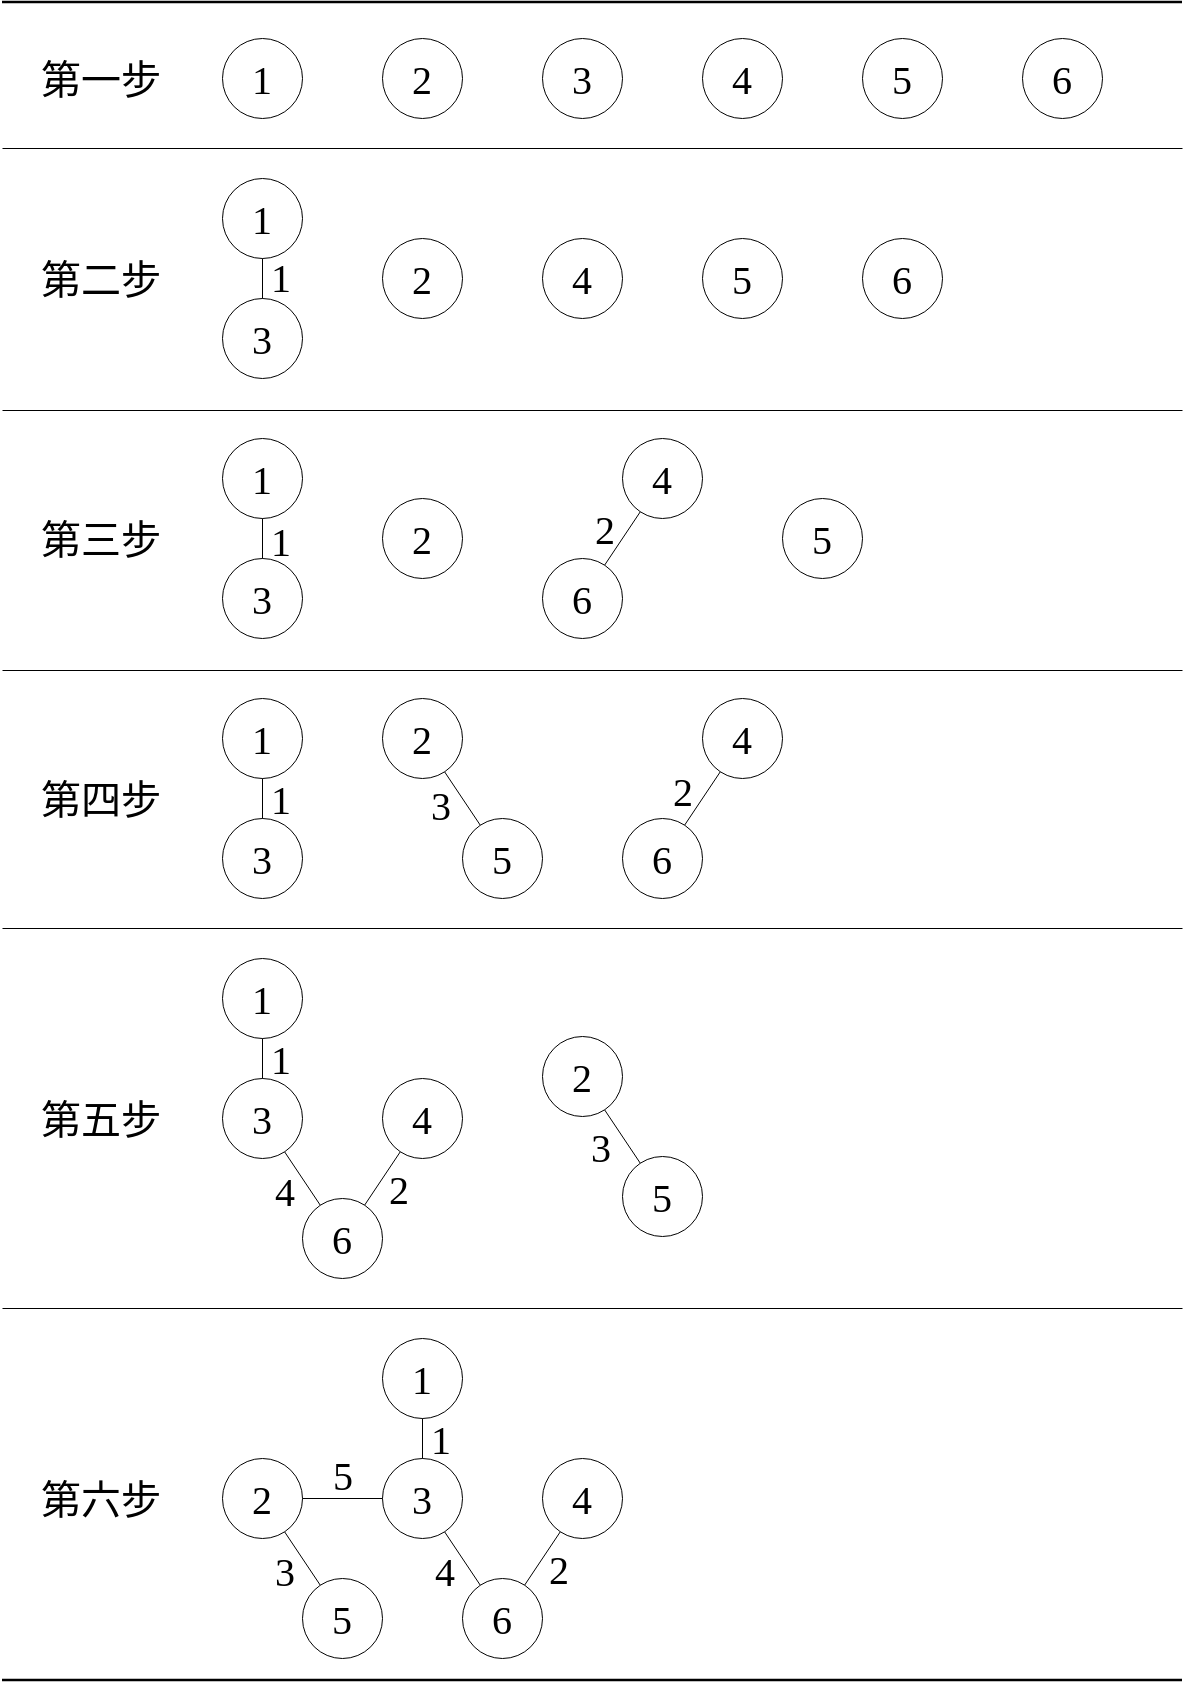 <mxfile>
    <diagram name="第 1 页" id="YeS9SldABpV4ri3Kkgmh">
        <mxGraphModel dx="1057" dy="688" grid="1" gridSize="10" guides="1" tooltips="1" connect="1" arrows="1" fold="1" page="1" pageScale="1" pageWidth="827" pageHeight="1169" math="0" shadow="0">
            <root>
                <mxCell id="0"/>
                <mxCell id="1" parent="0"/>
                <mxCell id="lFueTjJ-1u9m3FiK80w1-99" value="" style="group" parent="1" vertex="1" connectable="0">
                    <mxGeometry x="104" y="40" width="536" height="810" as="geometry"/>
                </mxCell>
                <mxCell id="lFueTjJ-1u9m3FiK80w1-23" value="" style="group;rounded=0;fillColor=none;" parent="lFueTjJ-1u9m3FiK80w1-99" vertex="1" connectable="0">
                    <mxGeometry width="536" height="40" as="geometry"/>
                </mxCell>
                <mxCell id="g7B2WHEcdGv1Wj2Cn3hY-25" value="&lt;font style=&quot;font-size: 20px;&quot; face=&quot;Times New Roman&quot;&gt;1&lt;/font&gt;" style="ellipse;whiteSpace=wrap;html=1;aspect=fixed;strokeWidth=0.5;" parent="lFueTjJ-1u9m3FiK80w1-23" vertex="1">
                    <mxGeometry x="96" width="40" height="40" as="geometry"/>
                </mxCell>
                <mxCell id="lFueTjJ-1u9m3FiK80w1-4" value="&lt;font style=&quot;font-size: 20px;&quot; face=&quot;Times New Roman&quot;&gt;2&lt;/font&gt;" style="ellipse;whiteSpace=wrap;html=1;aspect=fixed;strokeWidth=0.5;" parent="lFueTjJ-1u9m3FiK80w1-23" vertex="1">
                    <mxGeometry x="176" width="40" height="40" as="geometry"/>
                </mxCell>
                <mxCell id="lFueTjJ-1u9m3FiK80w1-5" value="&lt;font style=&quot;font-size: 20px;&quot; face=&quot;Times New Roman&quot;&gt;3&lt;/font&gt;" style="ellipse;whiteSpace=wrap;html=1;aspect=fixed;strokeWidth=0.5;" parent="lFueTjJ-1u9m3FiK80w1-23" vertex="1">
                    <mxGeometry x="256" width="40" height="40" as="geometry"/>
                </mxCell>
                <mxCell id="lFueTjJ-1u9m3FiK80w1-6" value="&lt;font style=&quot;font-size: 20px;&quot; face=&quot;Times New Roman&quot;&gt;4&lt;/font&gt;" style="ellipse;whiteSpace=wrap;html=1;aspect=fixed;strokeWidth=0.5;" parent="lFueTjJ-1u9m3FiK80w1-23" vertex="1">
                    <mxGeometry x="336" width="40" height="40" as="geometry"/>
                </mxCell>
                <mxCell id="lFueTjJ-1u9m3FiK80w1-7" value="&lt;font style=&quot;font-size: 20px;&quot; face=&quot;Times New Roman&quot;&gt;5&lt;/font&gt;" style="ellipse;whiteSpace=wrap;html=1;aspect=fixed;strokeWidth=0.5;" parent="lFueTjJ-1u9m3FiK80w1-23" vertex="1">
                    <mxGeometry x="416" width="40" height="40" as="geometry"/>
                </mxCell>
                <mxCell id="lFueTjJ-1u9m3FiK80w1-8" value="&lt;font style=&quot;font-size: 20px;&quot; face=&quot;Times New Roman&quot;&gt;6&lt;/font&gt;" style="ellipse;whiteSpace=wrap;html=1;aspect=fixed;strokeWidth=0.5;" parent="lFueTjJ-1u9m3FiK80w1-23" vertex="1">
                    <mxGeometry x="496" width="40" height="40" as="geometry"/>
                </mxCell>
                <mxCell id="lFueTjJ-1u9m3FiK80w1-9" value="&lt;span style=&quot;font-size: 20px;&quot;&gt;&lt;font&gt;第一步&lt;/font&gt;&lt;/span&gt;" style="text;html=1;align=center;verticalAlign=middle;resizable=0;points=[];autosize=1;strokeColor=none;fillColor=none;strokeWidth=2;fontFamily=SimSun;" parent="lFueTjJ-1u9m3FiK80w1-23" vertex="1">
                    <mxGeometry x="-5" width="80" height="40" as="geometry"/>
                </mxCell>
                <mxCell id="lFueTjJ-1u9m3FiK80w1-70" value="" style="group;strokeWidth=0.5;" parent="lFueTjJ-1u9m3FiK80w1-99" vertex="1" connectable="0">
                    <mxGeometry y="70" width="456" height="100" as="geometry"/>
                </mxCell>
                <mxCell id="lFueTjJ-1u9m3FiK80w1-26" value="&lt;font style=&quot;font-size: 20px;&quot; face=&quot;Times New Roman&quot;&gt;1&lt;/font&gt;" style="ellipse;whiteSpace=wrap;html=1;aspect=fixed;strokeWidth=0.5;" parent="lFueTjJ-1u9m3FiK80w1-70" vertex="1">
                    <mxGeometry x="96" width="40" height="40" as="geometry"/>
                </mxCell>
                <mxCell id="lFueTjJ-1u9m3FiK80w1-27" value="&lt;font style=&quot;font-size: 20px;&quot; face=&quot;Times New Roman&quot;&gt;3&lt;/font&gt;" style="ellipse;whiteSpace=wrap;html=1;aspect=fixed;strokeWidth=0.5;" parent="lFueTjJ-1u9m3FiK80w1-70" vertex="1">
                    <mxGeometry x="96" y="60" width="40" height="40" as="geometry"/>
                </mxCell>
                <mxCell id="lFueTjJ-1u9m3FiK80w1-28" value="" style="endArrow=none;html=1;rounded=0;strokeWidth=0.5;" parent="lFueTjJ-1u9m3FiK80w1-70" source="lFueTjJ-1u9m3FiK80w1-27" target="lFueTjJ-1u9m3FiK80w1-26" edge="1">
                    <mxGeometry width="50" height="50" relative="1" as="geometry">
                        <mxPoint x="296" y="120" as="sourcePoint"/>
                        <mxPoint x="346" y="70" as="targetPoint"/>
                    </mxGeometry>
                </mxCell>
                <mxCell id="lFueTjJ-1u9m3FiK80w1-29" value="&lt;font style=&quot;font-size: 20px;&quot; face=&quot;Times New Roman&quot;&gt;2&lt;/font&gt;" style="ellipse;whiteSpace=wrap;html=1;aspect=fixed;strokeWidth=0.5;" parent="lFueTjJ-1u9m3FiK80w1-70" vertex="1">
                    <mxGeometry x="176" y="30" width="40" height="40" as="geometry"/>
                </mxCell>
                <mxCell id="lFueTjJ-1u9m3FiK80w1-30" value="&lt;font style=&quot;font-size: 20px;&quot; face=&quot;Times New Roman&quot;&gt;4&lt;/font&gt;" style="ellipse;whiteSpace=wrap;html=1;aspect=fixed;strokeWidth=0.5;" parent="lFueTjJ-1u9m3FiK80w1-70" vertex="1">
                    <mxGeometry x="256" y="30" width="40" height="40" as="geometry"/>
                </mxCell>
                <mxCell id="lFueTjJ-1u9m3FiK80w1-31" value="&lt;font style=&quot;font-size: 20px;&quot; face=&quot;Times New Roman&quot;&gt;5&lt;/font&gt;" style="ellipse;whiteSpace=wrap;html=1;aspect=fixed;strokeWidth=0.5;" parent="lFueTjJ-1u9m3FiK80w1-70" vertex="1">
                    <mxGeometry x="336" y="30" width="40" height="40" as="geometry"/>
                </mxCell>
                <mxCell id="lFueTjJ-1u9m3FiK80w1-32" value="&lt;font style=&quot;font-size: 20px;&quot; face=&quot;Times New Roman&quot;&gt;6&lt;/font&gt;" style="ellipse;whiteSpace=wrap;html=1;aspect=fixed;strokeWidth=0.5;" parent="lFueTjJ-1u9m3FiK80w1-70" vertex="1">
                    <mxGeometry x="416" y="30" width="40" height="40" as="geometry"/>
                </mxCell>
                <mxCell id="lFueTjJ-1u9m3FiK80w1-33" value="&lt;font&gt;&lt;span style=&quot;font-size: 20px;&quot;&gt;第二步&lt;/span&gt;&lt;/font&gt;" style="text;html=1;align=center;verticalAlign=middle;resizable=0;points=[];autosize=1;strokeColor=none;fillColor=none;strokeWidth=0.5;fontFamily=SimSun;" parent="lFueTjJ-1u9m3FiK80w1-70" vertex="1">
                    <mxGeometry x="-5" y="30" width="80" height="40" as="geometry"/>
                </mxCell>
                <mxCell id="lFueTjJ-1u9m3FiK80w1-34" value="&lt;font style=&quot;font-size: 20px;&quot; face=&quot;Times New Roman&quot;&gt;1&lt;/font&gt;" style="text;html=1;align=center;verticalAlign=middle;resizable=0;points=[];autosize=1;strokeColor=none;fillColor=none;strokeWidth=0.5;" parent="lFueTjJ-1u9m3FiK80w1-70" vertex="1">
                    <mxGeometry x="110" y="29" width="30" height="40" as="geometry"/>
                </mxCell>
                <mxCell id="lFueTjJ-1u9m3FiK80w1-76" value="" style="group;strokeWidth=0.5;" parent="lFueTjJ-1u9m3FiK80w1-99" vertex="1" connectable="0">
                    <mxGeometry y="200" width="416" height="100" as="geometry"/>
                </mxCell>
                <mxCell id="lFueTjJ-1u9m3FiK80w1-12" value="&lt;font style=&quot;font-size: 20px;&quot; face=&quot;Times New Roman&quot;&gt;1&lt;/font&gt;" style="ellipse;whiteSpace=wrap;html=1;aspect=fixed;strokeWidth=0.5;" parent="lFueTjJ-1u9m3FiK80w1-76" vertex="1">
                    <mxGeometry x="96" width="40" height="40" as="geometry"/>
                </mxCell>
                <mxCell id="lFueTjJ-1u9m3FiK80w1-14" value="&lt;font style=&quot;font-size: 20px;&quot; face=&quot;Times New Roman&quot;&gt;3&lt;/font&gt;" style="ellipse;whiteSpace=wrap;html=1;aspect=fixed;strokeWidth=0.5;" parent="lFueTjJ-1u9m3FiK80w1-76" vertex="1">
                    <mxGeometry x="96" y="60" width="40" height="40" as="geometry"/>
                </mxCell>
                <mxCell id="lFueTjJ-1u9m3FiK80w1-20" value="" style="endArrow=none;html=1;rounded=0;strokeWidth=0.5;" parent="lFueTjJ-1u9m3FiK80w1-76" source="lFueTjJ-1u9m3FiK80w1-14" target="lFueTjJ-1u9m3FiK80w1-12" edge="1">
                    <mxGeometry width="50" height="50" relative="1" as="geometry">
                        <mxPoint x="296" y="120" as="sourcePoint"/>
                        <mxPoint x="346" y="70" as="targetPoint"/>
                    </mxGeometry>
                </mxCell>
                <mxCell id="lFueTjJ-1u9m3FiK80w1-13" value="&lt;font style=&quot;font-size: 20px;&quot; face=&quot;Times New Roman&quot;&gt;2&lt;/font&gt;" style="ellipse;whiteSpace=wrap;html=1;aspect=fixed;strokeWidth=0.5;" parent="lFueTjJ-1u9m3FiK80w1-76" vertex="1">
                    <mxGeometry x="176" y="30" width="40" height="40" as="geometry"/>
                </mxCell>
                <mxCell id="lFueTjJ-1u9m3FiK80w1-15" value="&lt;font style=&quot;font-size: 20px;&quot; face=&quot;Times New Roman&quot;&gt;4&lt;/font&gt;" style="ellipse;whiteSpace=wrap;html=1;aspect=fixed;strokeWidth=0.5;" parent="lFueTjJ-1u9m3FiK80w1-76" vertex="1">
                    <mxGeometry x="296" width="40" height="40" as="geometry"/>
                </mxCell>
                <mxCell id="lFueTjJ-1u9m3FiK80w1-16" value="&lt;font style=&quot;font-size: 20px;&quot; face=&quot;Times New Roman&quot;&gt;5&lt;/font&gt;" style="ellipse;whiteSpace=wrap;html=1;aspect=fixed;strokeWidth=0.5;" parent="lFueTjJ-1u9m3FiK80w1-76" vertex="1">
                    <mxGeometry x="376" y="30" width="40" height="40" as="geometry"/>
                </mxCell>
                <mxCell id="lFueTjJ-1u9m3FiK80w1-17" value="&lt;font style=&quot;font-size: 20px;&quot; face=&quot;Times New Roman&quot;&gt;6&lt;/font&gt;" style="ellipse;whiteSpace=wrap;html=1;aspect=fixed;strokeWidth=0.5;" parent="lFueTjJ-1u9m3FiK80w1-76" vertex="1">
                    <mxGeometry x="256" y="60" width="40" height="40" as="geometry"/>
                </mxCell>
                <mxCell id="lFueTjJ-1u9m3FiK80w1-18" value="&lt;font style=&quot;font-size: 20px;&quot;&gt;第三步&lt;/font&gt;" style="text;html=1;align=center;verticalAlign=middle;resizable=0;points=[];autosize=1;strokeColor=none;fillColor=none;strokeWidth=0.5;fontFamily=SimSun;" parent="lFueTjJ-1u9m3FiK80w1-76" vertex="1">
                    <mxGeometry x="-5" y="30" width="80" height="40" as="geometry"/>
                </mxCell>
                <mxCell id="lFueTjJ-1u9m3FiK80w1-21" value="&lt;font style=&quot;font-size: 20px;&quot; face=&quot;Times New Roman&quot;&gt;1&lt;/font&gt;" style="text;html=1;align=center;verticalAlign=middle;resizable=0;points=[];autosize=1;strokeColor=none;fillColor=none;strokeWidth=0.5;" parent="lFueTjJ-1u9m3FiK80w1-76" vertex="1">
                    <mxGeometry x="110" y="31" width="30" height="40" as="geometry"/>
                </mxCell>
                <mxCell id="lFueTjJ-1u9m3FiK80w1-35" value="" style="endArrow=none;html=1;rounded=0;fontFamily=Helvetica;fontSize=12;fontColor=default;strokeWidth=0.5;" parent="lFueTjJ-1u9m3FiK80w1-76" source="lFueTjJ-1u9m3FiK80w1-17" target="lFueTjJ-1u9m3FiK80w1-15" edge="1">
                    <mxGeometry width="50" height="50" relative="1" as="geometry">
                        <mxPoint x="286" y="40" as="sourcePoint"/>
                        <mxPoint x="336" y="-10" as="targetPoint"/>
                    </mxGeometry>
                </mxCell>
                <mxCell id="lFueTjJ-1u9m3FiK80w1-36" value="&lt;font style=&quot;font-size: 20px;&quot; face=&quot;Times New Roman&quot;&gt;2&lt;/font&gt;" style="text;html=1;align=center;verticalAlign=middle;resizable=0;points=[];autosize=1;strokeColor=none;fillColor=none;strokeWidth=0.5;" parent="lFueTjJ-1u9m3FiK80w1-76" vertex="1">
                    <mxGeometry x="272" y="25" width="30" height="40" as="geometry"/>
                </mxCell>
                <mxCell id="lFueTjJ-1u9m3FiK80w1-78" value="" style="group;strokeWidth=0.5;" parent="lFueTjJ-1u9m3FiK80w1-99" vertex="1" connectable="0">
                    <mxGeometry y="330" width="376" height="100" as="geometry"/>
                </mxCell>
                <mxCell id="lFueTjJ-1u9m3FiK80w1-39" value="&lt;font style=&quot;font-size: 20px;&quot; face=&quot;Times New Roman&quot;&gt;1&lt;/font&gt;" style="ellipse;whiteSpace=wrap;html=1;aspect=fixed;strokeWidth=0.5;" parent="lFueTjJ-1u9m3FiK80w1-78" vertex="1">
                    <mxGeometry x="96" width="40" height="40" as="geometry"/>
                </mxCell>
                <mxCell id="lFueTjJ-1u9m3FiK80w1-40" value="&lt;font style=&quot;font-size: 20px;&quot; face=&quot;Times New Roman&quot;&gt;3&lt;/font&gt;" style="ellipse;whiteSpace=wrap;html=1;aspect=fixed;strokeWidth=0.5;" parent="lFueTjJ-1u9m3FiK80w1-78" vertex="1">
                    <mxGeometry x="96" y="60" width="40" height="40" as="geometry"/>
                </mxCell>
                <mxCell id="lFueTjJ-1u9m3FiK80w1-41" value="" style="endArrow=none;html=1;rounded=0;strokeWidth=0.5;" parent="lFueTjJ-1u9m3FiK80w1-78" source="lFueTjJ-1u9m3FiK80w1-40" target="lFueTjJ-1u9m3FiK80w1-39" edge="1">
                    <mxGeometry width="50" height="50" relative="1" as="geometry">
                        <mxPoint x="296" y="120" as="sourcePoint"/>
                        <mxPoint x="346" y="70" as="targetPoint"/>
                    </mxGeometry>
                </mxCell>
                <mxCell id="lFueTjJ-1u9m3FiK80w1-42" value="&lt;font style=&quot;font-size: 20px;&quot; face=&quot;Times New Roman&quot;&gt;2&lt;/font&gt;" style="ellipse;whiteSpace=wrap;html=1;aspect=fixed;strokeWidth=0.5;" parent="lFueTjJ-1u9m3FiK80w1-78" vertex="1">
                    <mxGeometry x="176" width="40" height="40" as="geometry"/>
                </mxCell>
                <mxCell id="lFueTjJ-1u9m3FiK80w1-43" value="&lt;font style=&quot;font-size: 20px;&quot; face=&quot;Times New Roman&quot;&gt;4&lt;/font&gt;" style="ellipse;whiteSpace=wrap;html=1;aspect=fixed;strokeWidth=0.5;" parent="lFueTjJ-1u9m3FiK80w1-78" vertex="1">
                    <mxGeometry x="336" width="40" height="40" as="geometry"/>
                </mxCell>
                <mxCell id="lFueTjJ-1u9m3FiK80w1-44" value="&lt;font style=&quot;font-size: 20px;&quot; face=&quot;Times New Roman&quot;&gt;5&lt;/font&gt;" style="ellipse;whiteSpace=wrap;html=1;aspect=fixed;strokeWidth=0.5;" parent="lFueTjJ-1u9m3FiK80w1-78" vertex="1">
                    <mxGeometry x="216" y="60" width="40" height="40" as="geometry"/>
                </mxCell>
                <mxCell id="lFueTjJ-1u9m3FiK80w1-45" value="&lt;font style=&quot;font-size: 20px;&quot; face=&quot;Times New Roman&quot;&gt;6&lt;/font&gt;" style="ellipse;whiteSpace=wrap;html=1;aspect=fixed;strokeWidth=0.5;" parent="lFueTjJ-1u9m3FiK80w1-78" vertex="1">
                    <mxGeometry x="296" y="60" width="40" height="40" as="geometry"/>
                </mxCell>
                <mxCell id="lFueTjJ-1u9m3FiK80w1-46" value="&lt;font style=&quot;font-size: 20px;&quot;&gt;第四步&lt;/font&gt;" style="text;html=1;align=center;verticalAlign=middle;resizable=0;points=[];autosize=1;strokeColor=none;fillColor=none;strokeWidth=0.5;fontFamily=SimSun;" parent="lFueTjJ-1u9m3FiK80w1-78" vertex="1">
                    <mxGeometry x="-5" y="30" width="80" height="40" as="geometry"/>
                </mxCell>
                <mxCell id="lFueTjJ-1u9m3FiK80w1-47" value="&lt;font style=&quot;font-size: 20px;&quot; face=&quot;Times New Roman&quot;&gt;1&lt;/font&gt;" style="text;html=1;align=center;verticalAlign=middle;resizable=0;points=[];autosize=1;strokeColor=none;fillColor=none;strokeWidth=0.5;" parent="lFueTjJ-1u9m3FiK80w1-78" vertex="1">
                    <mxGeometry x="110" y="30" width="30" height="40" as="geometry"/>
                </mxCell>
                <mxCell id="lFueTjJ-1u9m3FiK80w1-48" value="" style="endArrow=none;html=1;rounded=0;fontFamily=Helvetica;fontSize=12;fontColor=default;strokeWidth=0.5;" parent="lFueTjJ-1u9m3FiK80w1-78" source="lFueTjJ-1u9m3FiK80w1-45" target="lFueTjJ-1u9m3FiK80w1-43" edge="1">
                    <mxGeometry width="50" height="50" relative="1" as="geometry">
                        <mxPoint x="326" y="40" as="sourcePoint"/>
                        <mxPoint x="376" y="-10" as="targetPoint"/>
                    </mxGeometry>
                </mxCell>
                <mxCell id="lFueTjJ-1u9m3FiK80w1-49" value="&lt;font style=&quot;font-size: 20px;&quot; face=&quot;Times New Roman&quot;&gt;2&lt;/font&gt;" style="text;html=1;align=center;verticalAlign=middle;resizable=0;points=[];autosize=1;strokeColor=none;fillColor=none;strokeWidth=0.5;" parent="lFueTjJ-1u9m3FiK80w1-78" vertex="1">
                    <mxGeometry x="311" y="26" width="30" height="40" as="geometry"/>
                </mxCell>
                <mxCell id="lFueTjJ-1u9m3FiK80w1-50" value="" style="endArrow=none;html=1;rounded=0;fontFamily=Helvetica;fontSize=12;fontColor=default;strokeWidth=0.5;" parent="lFueTjJ-1u9m3FiK80w1-78" source="lFueTjJ-1u9m3FiK80w1-42" target="lFueTjJ-1u9m3FiK80w1-44" edge="1">
                    <mxGeometry width="50" height="50" relative="1" as="geometry">
                        <mxPoint x="286" as="sourcePoint"/>
                        <mxPoint x="336" y="-50" as="targetPoint"/>
                    </mxGeometry>
                </mxCell>
                <mxCell id="lFueTjJ-1u9m3FiK80w1-51" value="&lt;font style=&quot;font-size: 20px;&quot; face=&quot;Times New Roman&quot;&gt;3&lt;/font&gt;" style="text;html=1;align=center;verticalAlign=middle;resizable=0;points=[];autosize=1;strokeColor=none;fillColor=none;strokeWidth=0.5;" parent="lFueTjJ-1u9m3FiK80w1-78" vertex="1">
                    <mxGeometry x="190" y="33" width="30" height="40" as="geometry"/>
                </mxCell>
                <mxCell id="lFueTjJ-1u9m3FiK80w1-79" value="" style="group;strokeWidth=0.5;" parent="lFueTjJ-1u9m3FiK80w1-99" vertex="1" connectable="0">
                    <mxGeometry y="460" width="336" height="160" as="geometry"/>
                </mxCell>
                <mxCell id="lFueTjJ-1u9m3FiK80w1-54" value="&lt;font style=&quot;font-size: 20px;&quot; face=&quot;Times New Roman&quot;&gt;1&lt;/font&gt;" style="ellipse;whiteSpace=wrap;html=1;aspect=fixed;strokeWidth=0.5;" parent="lFueTjJ-1u9m3FiK80w1-79" vertex="1">
                    <mxGeometry x="96" width="40" height="40" as="geometry"/>
                </mxCell>
                <mxCell id="lFueTjJ-1u9m3FiK80w1-55" value="&lt;font style=&quot;font-size: 20px;&quot; face=&quot;Times New Roman&quot;&gt;3&lt;/font&gt;" style="ellipse;whiteSpace=wrap;html=1;aspect=fixed;strokeWidth=0.5;" parent="lFueTjJ-1u9m3FiK80w1-79" vertex="1">
                    <mxGeometry x="96" y="60" width="40" height="40" as="geometry"/>
                </mxCell>
                <mxCell id="lFueTjJ-1u9m3FiK80w1-56" value="" style="endArrow=none;html=1;rounded=0;strokeWidth=0.5;" parent="lFueTjJ-1u9m3FiK80w1-79" source="lFueTjJ-1u9m3FiK80w1-55" target="lFueTjJ-1u9m3FiK80w1-54" edge="1">
                    <mxGeometry width="50" height="50" relative="1" as="geometry">
                        <mxPoint x="296" y="110" as="sourcePoint"/>
                        <mxPoint x="346" y="60" as="targetPoint"/>
                    </mxGeometry>
                </mxCell>
                <mxCell id="lFueTjJ-1u9m3FiK80w1-58" value="&lt;font style=&quot;font-size: 20px;&quot; face=&quot;Times New Roman&quot;&gt;4&lt;/font&gt;" style="ellipse;whiteSpace=wrap;html=1;aspect=fixed;strokeWidth=0.5;" parent="lFueTjJ-1u9m3FiK80w1-79" vertex="1">
                    <mxGeometry x="176" y="60" width="40" height="40" as="geometry"/>
                </mxCell>
                <mxCell id="lFueTjJ-1u9m3FiK80w1-60" value="&lt;font style=&quot;font-size: 20px;&quot; face=&quot;Times New Roman&quot;&gt;6&lt;/font&gt;" style="ellipse;whiteSpace=wrap;html=1;aspect=fixed;strokeWidth=0.5;" parent="lFueTjJ-1u9m3FiK80w1-79" vertex="1">
                    <mxGeometry x="136" y="120" width="40" height="40" as="geometry"/>
                </mxCell>
                <mxCell id="lFueTjJ-1u9m3FiK80w1-61" value="&lt;font style=&quot;font-size: 20px;&quot;&gt;第五步&lt;/font&gt;" style="text;html=1;align=center;verticalAlign=middle;resizable=0;points=[];autosize=1;strokeColor=none;fillColor=none;strokeWidth=0.5;fontFamily=SimSun;" parent="lFueTjJ-1u9m3FiK80w1-79" vertex="1">
                    <mxGeometry x="-5" y="60" width="80" height="40" as="geometry"/>
                </mxCell>
                <mxCell id="lFueTjJ-1u9m3FiK80w1-62" value="&lt;font style=&quot;font-size: 20px;&quot; face=&quot;Times New Roman&quot;&gt;1&lt;/font&gt;" style="text;html=1;align=center;verticalAlign=middle;resizable=0;points=[];autosize=1;strokeColor=none;fillColor=none;strokeWidth=0.5;" parent="lFueTjJ-1u9m3FiK80w1-79" vertex="1">
                    <mxGeometry x="110" y="30" width="30" height="40" as="geometry"/>
                </mxCell>
                <mxCell id="lFueTjJ-1u9m3FiK80w1-63" value="" style="endArrow=none;html=1;rounded=0;fontFamily=Helvetica;fontSize=12;fontColor=default;strokeWidth=0.5;" parent="lFueTjJ-1u9m3FiK80w1-79" source="lFueTjJ-1u9m3FiK80w1-60" target="lFueTjJ-1u9m3FiK80w1-58" edge="1">
                    <mxGeometry width="50" height="50" relative="1" as="geometry">
                        <mxPoint x="166" y="110" as="sourcePoint"/>
                        <mxPoint x="216" y="60" as="targetPoint"/>
                    </mxGeometry>
                </mxCell>
                <mxCell id="lFueTjJ-1u9m3FiK80w1-64" value="&lt;font style=&quot;font-size: 20px;&quot; face=&quot;Times New Roman&quot;&gt;2&lt;/font&gt;" style="text;html=1;align=center;verticalAlign=middle;resizable=0;points=[];autosize=1;strokeColor=none;fillColor=none;strokeWidth=0.5;" parent="lFueTjJ-1u9m3FiK80w1-79" vertex="1">
                    <mxGeometry x="169" y="95" width="30" height="40" as="geometry"/>
                </mxCell>
                <mxCell id="lFueTjJ-1u9m3FiK80w1-67" value="" style="endArrow=none;html=1;rounded=0;fontFamily=Helvetica;fontSize=12;fontColor=default;strokeWidth=0.5;" parent="lFueTjJ-1u9m3FiK80w1-79" source="lFueTjJ-1u9m3FiK80w1-55" target="lFueTjJ-1u9m3FiK80w1-60" edge="1">
                    <mxGeometry width="50" height="50" relative="1" as="geometry">
                        <mxPoint x="286" y="70" as="sourcePoint"/>
                        <mxPoint x="336" y="20" as="targetPoint"/>
                    </mxGeometry>
                </mxCell>
                <mxCell id="lFueTjJ-1u9m3FiK80w1-68" value="&lt;font style=&quot;font-size: 20px;&quot; face=&quot;Times New Roman&quot;&gt;4&lt;/font&gt;" style="text;html=1;align=center;verticalAlign=middle;resizable=0;points=[];autosize=1;strokeColor=none;fillColor=none;strokeWidth=0.5;" parent="lFueTjJ-1u9m3FiK80w1-79" vertex="1">
                    <mxGeometry x="112" y="96" width="30" height="40" as="geometry"/>
                </mxCell>
                <mxCell id="lFueTjJ-1u9m3FiK80w1-72" value="&lt;font style=&quot;font-size: 20px;&quot; face=&quot;Times New Roman&quot;&gt;2&lt;/font&gt;" style="ellipse;whiteSpace=wrap;html=1;aspect=fixed;strokeWidth=0.5;" parent="lFueTjJ-1u9m3FiK80w1-79" vertex="1">
                    <mxGeometry x="256" y="39" width="40" height="40" as="geometry"/>
                </mxCell>
                <mxCell id="lFueTjJ-1u9m3FiK80w1-73" value="&lt;font style=&quot;font-size: 20px;&quot; face=&quot;Times New Roman&quot;&gt;5&lt;/font&gt;" style="ellipse;whiteSpace=wrap;html=1;aspect=fixed;strokeWidth=0.5;" parent="lFueTjJ-1u9m3FiK80w1-79" vertex="1">
                    <mxGeometry x="296" y="99" width="40" height="40" as="geometry"/>
                </mxCell>
                <mxCell id="lFueTjJ-1u9m3FiK80w1-74" value="" style="endArrow=none;html=1;rounded=0;fontFamily=Helvetica;fontSize=12;fontColor=default;strokeWidth=0.5;" parent="lFueTjJ-1u9m3FiK80w1-79" source="lFueTjJ-1u9m3FiK80w1-72" target="lFueTjJ-1u9m3FiK80w1-73" edge="1">
                    <mxGeometry width="50" height="50" relative="1" as="geometry">
                        <mxPoint x="366" y="39" as="sourcePoint"/>
                        <mxPoint x="416" y="-11" as="targetPoint"/>
                    </mxGeometry>
                </mxCell>
                <mxCell id="lFueTjJ-1u9m3FiK80w1-75" value="&lt;font style=&quot;font-size: 20px;&quot; face=&quot;Times New Roman&quot;&gt;3&lt;/font&gt;" style="text;html=1;align=center;verticalAlign=middle;resizable=0;points=[];autosize=1;strokeColor=none;fillColor=none;strokeWidth=0.5;" parent="lFueTjJ-1u9m3FiK80w1-79" vertex="1">
                    <mxGeometry x="270" y="74" width="30" height="40" as="geometry"/>
                </mxCell>
                <mxCell id="lFueTjJ-1u9m3FiK80w1-98" value="" style="group" parent="lFueTjJ-1u9m3FiK80w1-99" vertex="1" connectable="0">
                    <mxGeometry y="650" width="296" height="160" as="geometry"/>
                </mxCell>
                <mxCell id="lFueTjJ-1u9m3FiK80w1-81" value="&lt;font style=&quot;font-size: 20px;&quot; face=&quot;Times New Roman&quot;&gt;1&lt;/font&gt;" style="ellipse;whiteSpace=wrap;html=1;aspect=fixed;strokeWidth=0.5;" parent="lFueTjJ-1u9m3FiK80w1-98" vertex="1">
                    <mxGeometry x="176" width="40" height="40" as="geometry"/>
                </mxCell>
                <mxCell id="lFueTjJ-1u9m3FiK80w1-82" value="&lt;font style=&quot;font-size: 20px;&quot; face=&quot;Times New Roman&quot;&gt;3&lt;/font&gt;" style="ellipse;whiteSpace=wrap;html=1;aspect=fixed;strokeWidth=0.5;" parent="lFueTjJ-1u9m3FiK80w1-98" vertex="1">
                    <mxGeometry x="176" y="60" width="40" height="40" as="geometry"/>
                </mxCell>
                <mxCell id="lFueTjJ-1u9m3FiK80w1-83" value="" style="endArrow=none;html=1;rounded=0;strokeWidth=0.5;" parent="lFueTjJ-1u9m3FiK80w1-98" source="lFueTjJ-1u9m3FiK80w1-82" target="lFueTjJ-1u9m3FiK80w1-81" edge="1">
                    <mxGeometry width="50" height="50" relative="1" as="geometry">
                        <mxPoint x="376" y="110" as="sourcePoint"/>
                        <mxPoint x="426" y="60" as="targetPoint"/>
                    </mxGeometry>
                </mxCell>
                <mxCell id="lFueTjJ-1u9m3FiK80w1-84" value="&lt;font style=&quot;font-size: 20px;&quot; face=&quot;Times New Roman&quot;&gt;4&lt;/font&gt;" style="ellipse;whiteSpace=wrap;html=1;aspect=fixed;strokeWidth=0.5;" parent="lFueTjJ-1u9m3FiK80w1-98" vertex="1">
                    <mxGeometry x="256" y="60" width="40" height="40" as="geometry"/>
                </mxCell>
                <mxCell id="lFueTjJ-1u9m3FiK80w1-85" value="&lt;font style=&quot;font-size: 20px;&quot; face=&quot;Times New Roman&quot;&gt;6&lt;/font&gt;" style="ellipse;whiteSpace=wrap;html=1;aspect=fixed;strokeWidth=0.5;" parent="lFueTjJ-1u9m3FiK80w1-98" vertex="1">
                    <mxGeometry x="216" y="120" width="40" height="40" as="geometry"/>
                </mxCell>
                <mxCell id="lFueTjJ-1u9m3FiK80w1-86" value="&lt;font style=&quot;font-size: 20px;&quot;&gt;第六步&lt;/font&gt;" style="text;html=1;align=center;verticalAlign=middle;resizable=0;points=[];autosize=1;strokeColor=none;fillColor=none;strokeWidth=2;fontFamily=SimSun;" parent="lFueTjJ-1u9m3FiK80w1-98" vertex="1">
                    <mxGeometry x="-5" y="60" width="80" height="40" as="geometry"/>
                </mxCell>
                <mxCell id="lFueTjJ-1u9m3FiK80w1-87" value="&lt;font style=&quot;font-size: 20px;&quot; face=&quot;Times New Roman&quot;&gt;1&lt;/font&gt;" style="text;html=1;align=center;verticalAlign=middle;resizable=0;points=[];autosize=1;strokeColor=none;fillColor=none;strokeWidth=0.5;" parent="lFueTjJ-1u9m3FiK80w1-98" vertex="1">
                    <mxGeometry x="190" y="30" width="30" height="40" as="geometry"/>
                </mxCell>
                <mxCell id="lFueTjJ-1u9m3FiK80w1-88" value="" style="endArrow=none;html=1;rounded=0;fontFamily=Helvetica;fontSize=12;fontColor=default;strokeWidth=0.5;" parent="lFueTjJ-1u9m3FiK80w1-98" source="lFueTjJ-1u9m3FiK80w1-85" target="lFueTjJ-1u9m3FiK80w1-84" edge="1">
                    <mxGeometry width="50" height="50" relative="1" as="geometry">
                        <mxPoint x="246" y="110" as="sourcePoint"/>
                        <mxPoint x="296" y="60" as="targetPoint"/>
                    </mxGeometry>
                </mxCell>
                <mxCell id="lFueTjJ-1u9m3FiK80w1-89" value="&lt;font style=&quot;font-size: 20px;&quot; face=&quot;Times New Roman&quot;&gt;2&lt;/font&gt;" style="text;html=1;align=center;verticalAlign=middle;resizable=0;points=[];autosize=1;strokeColor=none;fillColor=none;strokeWidth=0.5;" parent="lFueTjJ-1u9m3FiK80w1-98" vertex="1">
                    <mxGeometry x="249" y="95" width="30" height="40" as="geometry"/>
                </mxCell>
                <mxCell id="lFueTjJ-1u9m3FiK80w1-90" value="" style="endArrow=none;html=1;rounded=0;fontFamily=Helvetica;fontSize=12;fontColor=default;strokeWidth=0.5;" parent="lFueTjJ-1u9m3FiK80w1-98" source="lFueTjJ-1u9m3FiK80w1-82" target="lFueTjJ-1u9m3FiK80w1-85" edge="1">
                    <mxGeometry width="50" height="50" relative="1" as="geometry">
                        <mxPoint x="366" y="70" as="sourcePoint"/>
                        <mxPoint x="416" y="20" as="targetPoint"/>
                    </mxGeometry>
                </mxCell>
                <mxCell id="lFueTjJ-1u9m3FiK80w1-91" value="&lt;font style=&quot;font-size: 20px;&quot; face=&quot;Times New Roman&quot;&gt;4&lt;/font&gt;" style="text;html=1;align=center;verticalAlign=middle;resizable=0;points=[];autosize=1;strokeColor=none;fillColor=none;strokeWidth=0.5;" parent="lFueTjJ-1u9m3FiK80w1-98" vertex="1">
                    <mxGeometry x="192" y="96" width="30" height="40" as="geometry"/>
                </mxCell>
                <mxCell id="lFueTjJ-1u9m3FiK80w1-92" value="&lt;font style=&quot;font-size: 20px;&quot; face=&quot;Times New Roman&quot;&gt;2&lt;/font&gt;" style="ellipse;whiteSpace=wrap;html=1;aspect=fixed;strokeWidth=0.5;" parent="lFueTjJ-1u9m3FiK80w1-98" vertex="1">
                    <mxGeometry x="96" y="60" width="40" height="40" as="geometry"/>
                </mxCell>
                <mxCell id="lFueTjJ-1u9m3FiK80w1-93" value="&lt;font style=&quot;font-size: 20px;&quot; face=&quot;Times New Roman&quot;&gt;5&lt;/font&gt;" style="ellipse;whiteSpace=wrap;html=1;aspect=fixed;strokeWidth=0.5;" parent="lFueTjJ-1u9m3FiK80w1-98" vertex="1">
                    <mxGeometry x="136" y="120" width="40" height="40" as="geometry"/>
                </mxCell>
                <mxCell id="lFueTjJ-1u9m3FiK80w1-94" value="" style="endArrow=none;html=1;rounded=0;fontFamily=Helvetica;fontSize=12;fontColor=default;strokeWidth=0.5;" parent="lFueTjJ-1u9m3FiK80w1-98" source="lFueTjJ-1u9m3FiK80w1-92" target="lFueTjJ-1u9m3FiK80w1-93" edge="1">
                    <mxGeometry width="50" height="50" relative="1" as="geometry">
                        <mxPoint x="206" y="60" as="sourcePoint"/>
                        <mxPoint x="256" y="10" as="targetPoint"/>
                    </mxGeometry>
                </mxCell>
                <mxCell id="lFueTjJ-1u9m3FiK80w1-95" value="&lt;font style=&quot;font-size: 20px;&quot; face=&quot;Times New Roman&quot;&gt;3&lt;/font&gt;" style="text;html=1;align=center;verticalAlign=middle;resizable=0;points=[];autosize=1;strokeColor=none;fillColor=none;strokeWidth=0.5;" parent="lFueTjJ-1u9m3FiK80w1-98" vertex="1">
                    <mxGeometry x="112" y="96" width="30" height="40" as="geometry"/>
                </mxCell>
                <mxCell id="lFueTjJ-1u9m3FiK80w1-96" value="" style="endArrow=none;html=1;rounded=0;fontFamily=Helvetica;fontSize=12;fontColor=default;strokeWidth=0.5;" parent="lFueTjJ-1u9m3FiK80w1-98" source="lFueTjJ-1u9m3FiK80w1-92" target="lFueTjJ-1u9m3FiK80w1-82" edge="1">
                    <mxGeometry width="50" height="50" relative="1" as="geometry">
                        <mxPoint x="86" y="60" as="sourcePoint"/>
                        <mxPoint x="136" y="10" as="targetPoint"/>
                    </mxGeometry>
                </mxCell>
                <mxCell id="lFueTjJ-1u9m3FiK80w1-97" value="&lt;font style=&quot;font-size: 20px;&quot; face=&quot;Times New Roman&quot;&gt;5&lt;/font&gt;" style="text;html=1;align=center;verticalAlign=middle;resizable=0;points=[];autosize=1;strokeColor=none;fillColor=none;strokeWidth=0.5;" parent="lFueTjJ-1u9m3FiK80w1-98" vertex="1">
                    <mxGeometry x="141" y="48" width="30" height="40" as="geometry"/>
                </mxCell>
                <mxCell id="bwjhdLgrMp9FWrebEvQf-5" value="" style="endArrow=none;html=1;rounded=0;strokeWidth=0.5;" parent="lFueTjJ-1u9m3FiK80w1-99" edge="1">
                    <mxGeometry width="50" height="50" relative="1" as="geometry">
                        <mxPoint x="-14" y="316" as="sourcePoint"/>
                        <mxPoint x="576" y="316" as="targetPoint"/>
                    </mxGeometry>
                </mxCell>
                <mxCell id="bwjhdLgrMp9FWrebEvQf-6" value="" style="endArrow=none;html=1;rounded=0;strokeWidth=0.5;" parent="lFueTjJ-1u9m3FiK80w1-99" edge="1">
                    <mxGeometry width="50" height="50" relative="1" as="geometry">
                        <mxPoint x="-14" y="445" as="sourcePoint"/>
                        <mxPoint x="576" y="445" as="targetPoint"/>
                    </mxGeometry>
                </mxCell>
                <mxCell id="bwjhdLgrMp9FWrebEvQf-7" value="" style="endArrow=none;html=1;rounded=0;strokeWidth=0.5;" parent="lFueTjJ-1u9m3FiK80w1-99" edge="1">
                    <mxGeometry width="50" height="50" relative="1" as="geometry">
                        <mxPoint x="-14" y="635" as="sourcePoint"/>
                        <mxPoint x="576" y="635" as="targetPoint"/>
                    </mxGeometry>
                </mxCell>
                <mxCell id="bwjhdLgrMp9FWrebEvQf-1" value="" style="endArrow=none;html=1;rounded=0;strokeWidth=0.5;" parent="1" edge="1">
                    <mxGeometry width="50" height="50" relative="1" as="geometry">
                        <mxPoint x="90" y="95" as="sourcePoint"/>
                        <mxPoint x="680" y="95" as="targetPoint"/>
                    </mxGeometry>
                </mxCell>
                <mxCell id="bwjhdLgrMp9FWrebEvQf-4" value="" style="endArrow=none;html=1;rounded=0;strokeWidth=0.5;" parent="1" edge="1">
                    <mxGeometry width="50" height="50" relative="1" as="geometry">
                        <mxPoint x="90" y="226" as="sourcePoint"/>
                        <mxPoint x="680" y="226" as="targetPoint"/>
                    </mxGeometry>
                </mxCell>
                <mxCell id="bwjhdLgrMp9FWrebEvQf-8" value="" style="endArrow=none;html=1;rounded=0;strokeWidth=1.2;" parent="1" edge="1">
                    <mxGeometry width="50" height="50" relative="1" as="geometry">
                        <mxPoint x="90" y="861" as="sourcePoint"/>
                        <mxPoint x="680" y="861" as="targetPoint"/>
                    </mxGeometry>
                </mxCell>
                <mxCell id="bwjhdLgrMp9FWrebEvQf-9" value="" style="endArrow=none;html=1;rounded=0;strokeWidth=1.2;" parent="1" edge="1">
                    <mxGeometry width="50" height="50" relative="1" as="geometry">
                        <mxPoint x="90" y="22" as="sourcePoint"/>
                        <mxPoint x="680" y="22" as="targetPoint"/>
                    </mxGeometry>
                </mxCell>
            </root>
        </mxGraphModel>
    </diagram>
</mxfile>